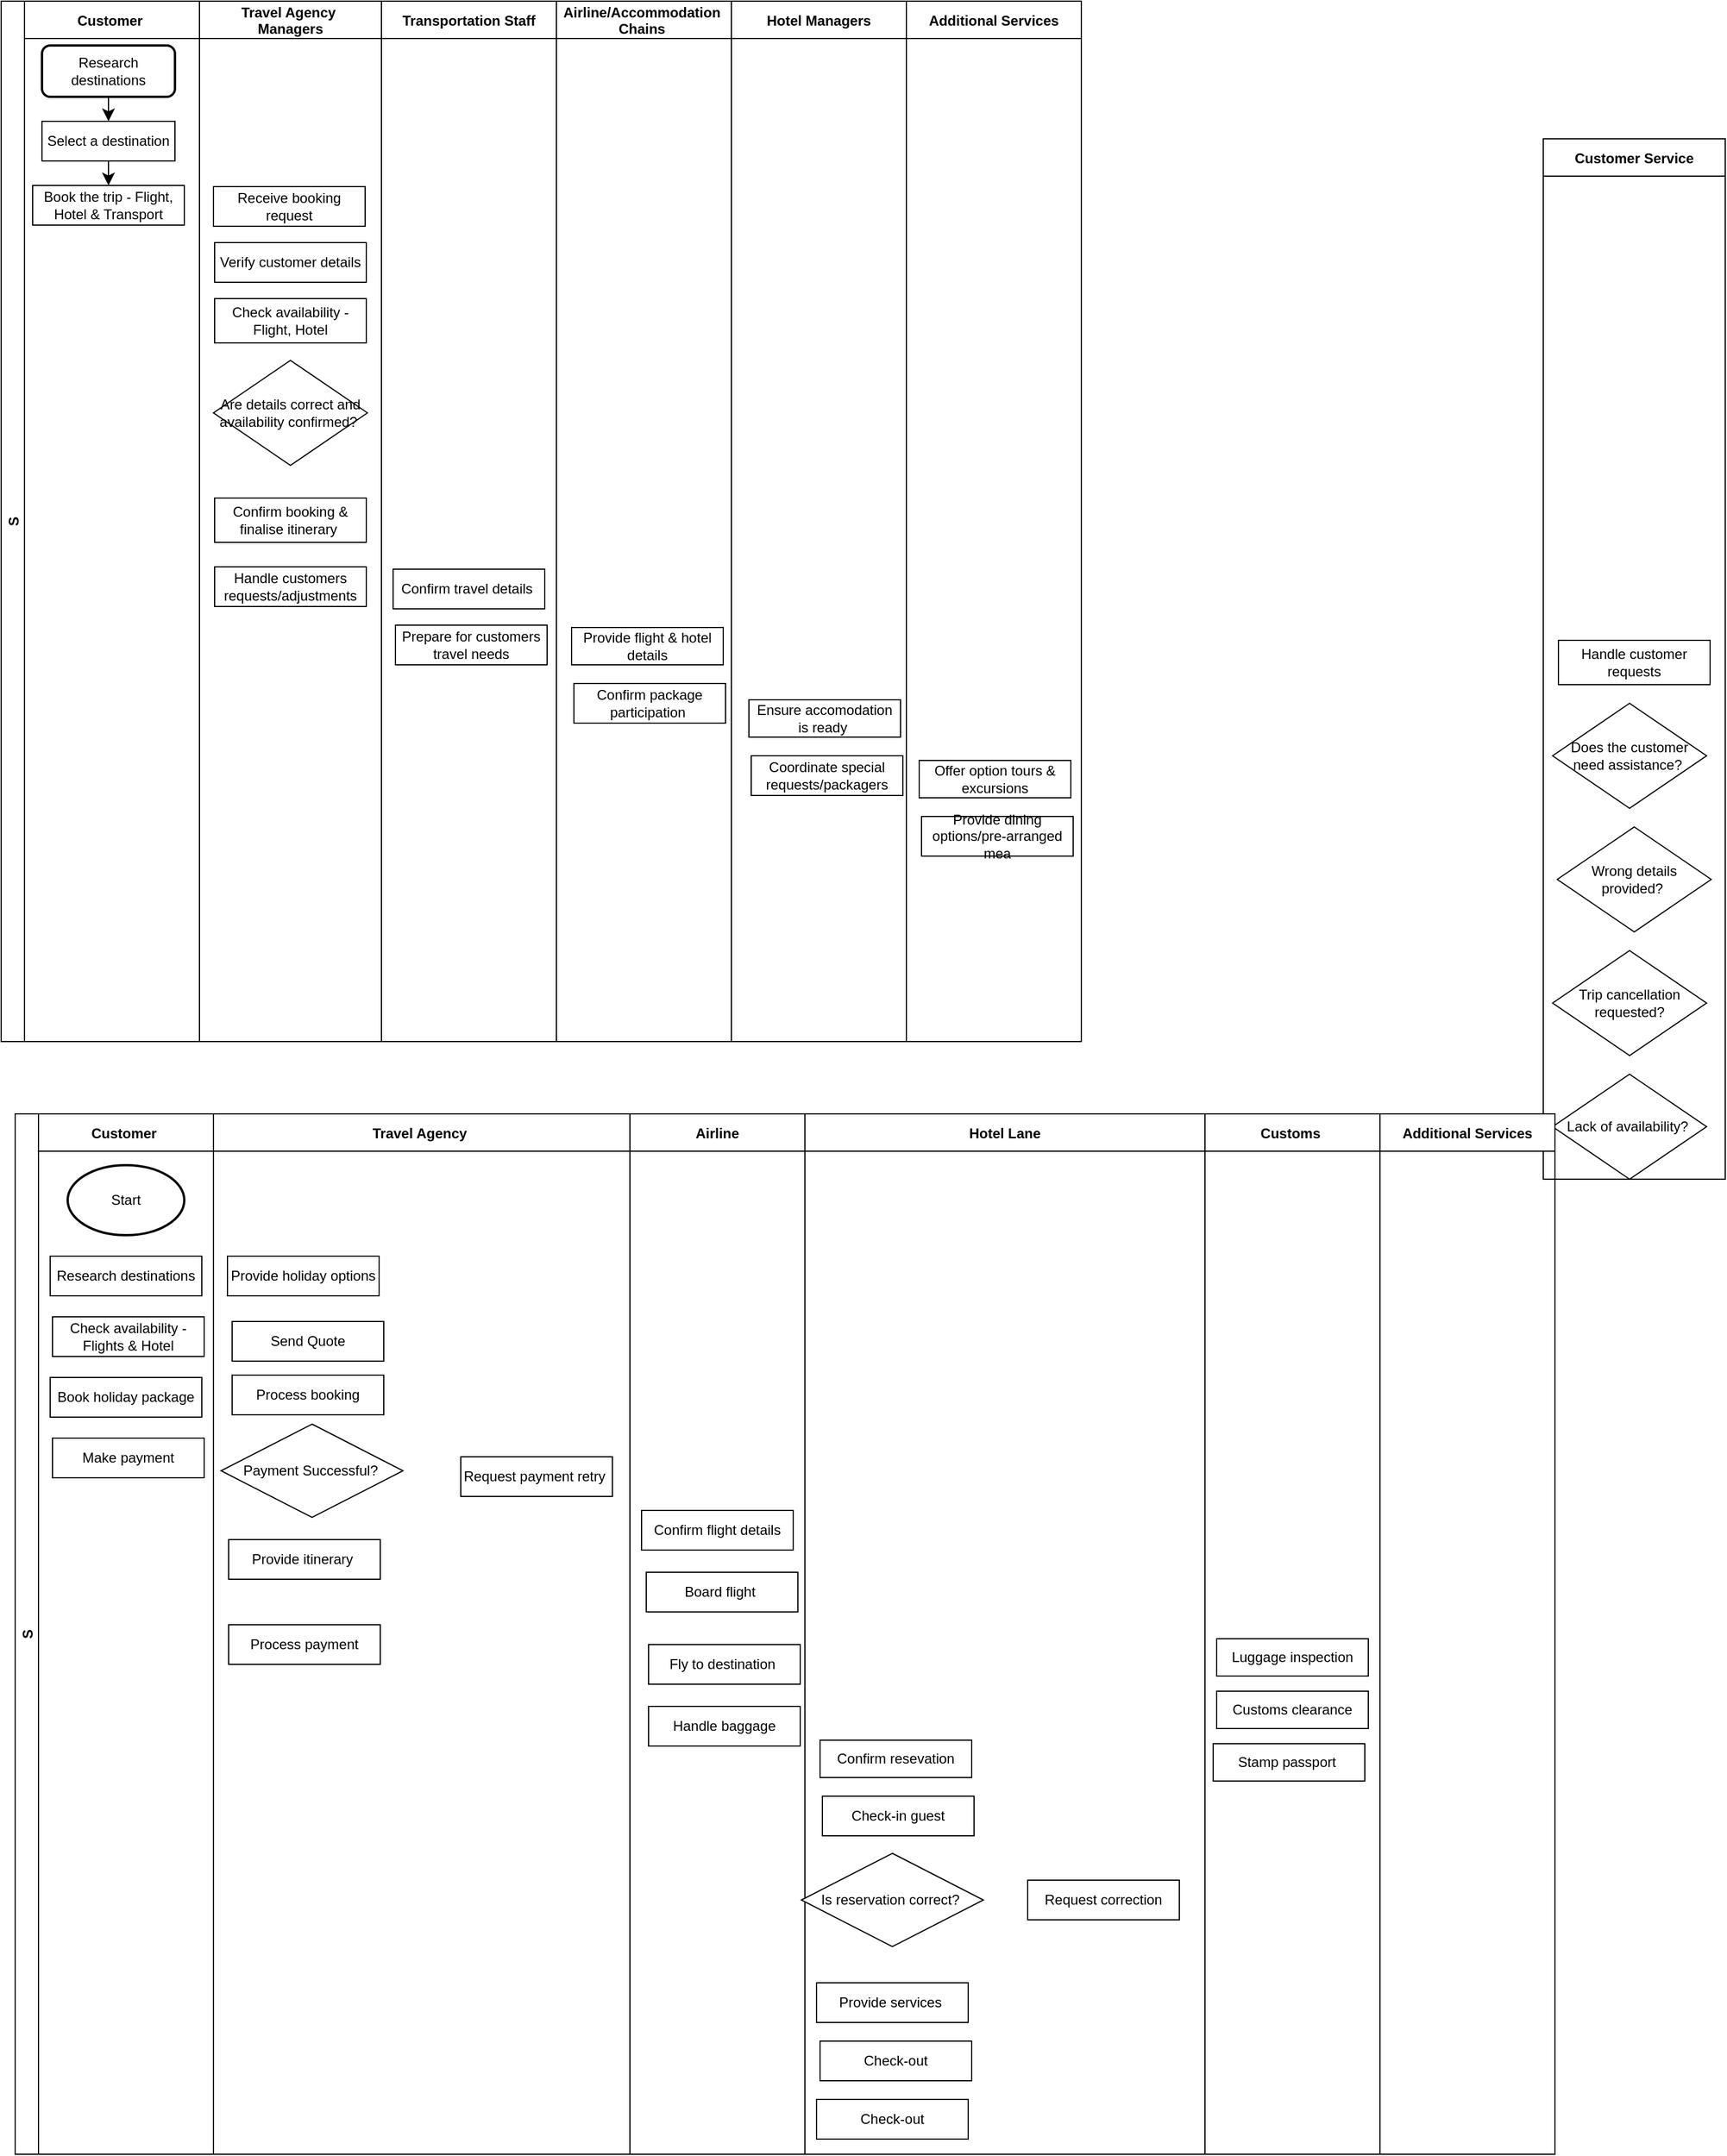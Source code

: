 <mxfile version="24.8.4">
  <diagram name="Page-1" id="JLOnOLcOAgradmC6K_oZ">
    <mxGraphModel dx="1302" dy="1910" grid="0" gridSize="10" guides="1" tooltips="1" connect="1" arrows="1" fold="1" page="0" pageScale="1" pageWidth="827" pageHeight="1169" math="0" shadow="0">
      <root>
        <mxCell id="0" />
        <mxCell id="1" parent="0" />
        <mxCell id="BxR5kWWOkdNth-eWLe1I-4" value="S" style="swimlane;childLayout=stackLayout;resizeParent=1;resizeParentMax=0;startSize=20;horizontal=0;horizontalStack=1;labelBackgroundColor=none;" vertex="1" parent="1">
          <mxGeometry x="-2" y="-502" width="926" height="892" as="geometry" />
        </mxCell>
        <mxCell id="BxR5kWWOkdNth-eWLe1I-5" value="Customer " style="swimlane;startSize=32;labelBackgroundColor=none;" vertex="1" parent="BxR5kWWOkdNth-eWLe1I-4">
          <mxGeometry x="20" width="150" height="892" as="geometry" />
        </mxCell>
        <mxCell id="BxR5kWWOkdNth-eWLe1I-33" style="edgeStyle=none;curved=1;rounded=0;orthogonalLoop=1;jettySize=auto;html=1;exitX=0.5;exitY=1;exitDx=0;exitDy=0;entryX=0.5;entryY=0;entryDx=0;entryDy=0;fontSize=12;startSize=8;endSize=8;labelBackgroundColor=none;fontColor=default;" edge="1" parent="BxR5kWWOkdNth-eWLe1I-5" source="BxR5kWWOkdNth-eWLe1I-29" target="BxR5kWWOkdNth-eWLe1I-30">
          <mxGeometry relative="1" as="geometry" />
        </mxCell>
        <mxCell id="BxR5kWWOkdNth-eWLe1I-29" value="Research destinations" style="rounded=1;whiteSpace=wrap;html=1;absoluteArcSize=1;arcSize=14;strokeWidth=2;labelBackgroundColor=none;" vertex="1" parent="BxR5kWWOkdNth-eWLe1I-5">
          <mxGeometry x="15" y="38" width="114" height="44" as="geometry" />
        </mxCell>
        <mxCell id="BxR5kWWOkdNth-eWLe1I-48" style="edgeStyle=none;curved=1;rounded=0;orthogonalLoop=1;jettySize=auto;html=1;exitX=0.5;exitY=1;exitDx=0;exitDy=0;entryX=0.5;entryY=0;entryDx=0;entryDy=0;fontSize=12;startSize=8;endSize=8;labelBackgroundColor=none;fontColor=default;" edge="1" parent="BxR5kWWOkdNth-eWLe1I-5" source="BxR5kWWOkdNth-eWLe1I-30" target="BxR5kWWOkdNth-eWLe1I-45">
          <mxGeometry relative="1" as="geometry" />
        </mxCell>
        <mxCell id="BxR5kWWOkdNth-eWLe1I-30" value="Select a destination" style="rounded=0;whiteSpace=wrap;html=1;labelBackgroundColor=none;" vertex="1" parent="BxR5kWWOkdNth-eWLe1I-5">
          <mxGeometry x="15" y="103" width="114" height="34" as="geometry" />
        </mxCell>
        <mxCell id="BxR5kWWOkdNth-eWLe1I-45" value="Book the trip - Flight, Hotel &amp;amp; Transport" style="rounded=0;whiteSpace=wrap;html=1;labelBackgroundColor=none;" vertex="1" parent="BxR5kWWOkdNth-eWLe1I-5">
          <mxGeometry x="7" y="158" width="130" height="34" as="geometry" />
        </mxCell>
        <mxCell id="BxR5kWWOkdNth-eWLe1I-6" value="Travel Agency &#xa;Managers" style="swimlane;startSize=32;labelBackgroundColor=none;" vertex="1" parent="BxR5kWWOkdNth-eWLe1I-4">
          <mxGeometry x="170" width="156" height="892" as="geometry" />
        </mxCell>
        <mxCell id="BxR5kWWOkdNth-eWLe1I-62" value="Receive booking request" style="rounded=0;whiteSpace=wrap;html=1;labelBackgroundColor=none;" vertex="1" parent="BxR5kWWOkdNth-eWLe1I-6">
          <mxGeometry x="12" y="159" width="130" height="34" as="geometry" />
        </mxCell>
        <mxCell id="BxR5kWWOkdNth-eWLe1I-66" value="Confirm booking &amp;amp; finalise itinerary&amp;nbsp;" style="rounded=0;whiteSpace=wrap;html=1;labelBackgroundColor=none;" vertex="1" parent="BxR5kWWOkdNth-eWLe1I-6">
          <mxGeometry x="13" y="426" width="130" height="38" as="geometry" />
        </mxCell>
        <mxCell id="BxR5kWWOkdNth-eWLe1I-87" value="Are details correct and availability confirmed?&amp;nbsp;" style="rhombus;whiteSpace=wrap;html=1;" vertex="1" parent="BxR5kWWOkdNth-eWLe1I-6">
          <mxGeometry x="12" y="308" width="132" height="90" as="geometry" />
        </mxCell>
        <mxCell id="BxR5kWWOkdNth-eWLe1I-133" value="Handle customers requests/adjustments" style="rounded=0;whiteSpace=wrap;html=1;labelBackgroundColor=none;" vertex="1" parent="BxR5kWWOkdNth-eWLe1I-6">
          <mxGeometry x="13" y="485" width="130" height="34" as="geometry" />
        </mxCell>
        <mxCell id="BxR5kWWOkdNth-eWLe1I-7" value="Transportation Staff" style="swimlane;startSize=32;labelBackgroundColor=none;" vertex="1" parent="BxR5kWWOkdNth-eWLe1I-4">
          <mxGeometry x="326" width="150" height="892" as="geometry" />
        </mxCell>
        <mxCell id="BxR5kWWOkdNth-eWLe1I-156" value="Confirm travel details&amp;nbsp;" style="rounded=0;whiteSpace=wrap;html=1;labelBackgroundColor=none;" vertex="1" parent="BxR5kWWOkdNth-eWLe1I-7">
          <mxGeometry x="10" y="487" width="130" height="34" as="geometry" />
        </mxCell>
        <mxCell id="BxR5kWWOkdNth-eWLe1I-157" value="Prepare for customers travel needs" style="rounded=0;whiteSpace=wrap;html=1;labelBackgroundColor=none;" vertex="1" parent="BxR5kWWOkdNth-eWLe1I-7">
          <mxGeometry x="12" y="535" width="130" height="34" as="geometry" />
        </mxCell>
        <mxCell id="BxR5kWWOkdNth-eWLe1I-9" value="Airline/Accommodation &#xa;Chains " style="swimlane;startSize=32;labelBackgroundColor=none;" vertex="1" parent="BxR5kWWOkdNth-eWLe1I-4">
          <mxGeometry x="476" width="150" height="892" as="geometry" />
        </mxCell>
        <mxCell id="BxR5kWWOkdNth-eWLe1I-178" value="Provide flight &amp;amp; hotel details" style="rounded=0;whiteSpace=wrap;html=1;labelBackgroundColor=none;" vertex="1" parent="BxR5kWWOkdNth-eWLe1I-9">
          <mxGeometry x="13" y="537" width="130" height="32" as="geometry" />
        </mxCell>
        <mxCell id="BxR5kWWOkdNth-eWLe1I-179" value="Confirm package participation&amp;nbsp;" style="rounded=0;whiteSpace=wrap;html=1;labelBackgroundColor=none;" vertex="1" parent="BxR5kWWOkdNth-eWLe1I-9">
          <mxGeometry x="15" y="585" width="130" height="34" as="geometry" />
        </mxCell>
        <mxCell id="BxR5kWWOkdNth-eWLe1I-11" value="Hotel Managers" style="swimlane;startSize=32;labelBackgroundColor=none;" vertex="1" parent="BxR5kWWOkdNth-eWLe1I-4">
          <mxGeometry x="626" width="150" height="892" as="geometry" />
        </mxCell>
        <mxCell id="BxR5kWWOkdNth-eWLe1I-176" value="Ensure accomodation is ready&amp;nbsp;" style="rounded=0;whiteSpace=wrap;html=1;labelBackgroundColor=none;" vertex="1" parent="BxR5kWWOkdNth-eWLe1I-11">
          <mxGeometry x="15" y="599" width="130" height="32" as="geometry" />
        </mxCell>
        <mxCell id="BxR5kWWOkdNth-eWLe1I-177" value="Coordinate special requests/&lt;span style=&quot;background-color: initial;&quot;&gt;packagers&lt;/span&gt;" style="rounded=0;whiteSpace=wrap;html=1;labelBackgroundColor=none;" vertex="1" parent="BxR5kWWOkdNth-eWLe1I-11">
          <mxGeometry x="17" y="647" width="130" height="34" as="geometry" />
        </mxCell>
        <mxCell id="BxR5kWWOkdNth-eWLe1I-14" value="Additional Services" style="swimlane;startSize=32;labelBackgroundColor=none;" vertex="1" parent="BxR5kWWOkdNth-eWLe1I-4">
          <mxGeometry x="776" width="150" height="892" as="geometry" />
        </mxCell>
        <mxCell id="BxR5kWWOkdNth-eWLe1I-180" value="Offer option tours &amp;amp; excursions" style="rounded=0;whiteSpace=wrap;html=1;labelBackgroundColor=none;" vertex="1" parent="BxR5kWWOkdNth-eWLe1I-14">
          <mxGeometry x="11" y="651" width="130" height="32" as="geometry" />
        </mxCell>
        <mxCell id="BxR5kWWOkdNth-eWLe1I-181" value="Provide dining options/pre-arranged mea" style="rounded=0;whiteSpace=wrap;html=1;labelBackgroundColor=none;" vertex="1" parent="BxR5kWWOkdNth-eWLe1I-14">
          <mxGeometry x="13" y="699" width="130" height="34" as="geometry" />
        </mxCell>
        <mxCell id="BxR5kWWOkdNth-eWLe1I-63" value="Check availability - Flight, Hotel" style="rounded=0;whiteSpace=wrap;html=1;labelBackgroundColor=none;" vertex="1" parent="1">
          <mxGeometry x="181" y="-247" width="130" height="38" as="geometry" />
        </mxCell>
        <mxCell id="BxR5kWWOkdNth-eWLe1I-83" value="Verify customer details" style="rounded=0;whiteSpace=wrap;html=1;labelBackgroundColor=none;" vertex="1" parent="1">
          <mxGeometry x="181" y="-295" width="130" height="34" as="geometry" />
        </mxCell>
        <mxCell id="BxR5kWWOkdNth-eWLe1I-134" value="Customer Service" style="swimlane;startSize=32;labelBackgroundColor=none;" vertex="1" parent="1">
          <mxGeometry x="1320" y="-384" width="156" height="892" as="geometry" />
        </mxCell>
        <mxCell id="BxR5kWWOkdNth-eWLe1I-135" value="" style="group" vertex="1" connectable="0" parent="BxR5kWWOkdNth-eWLe1I-134">
          <mxGeometry x="8" y="430" width="136" height="462" as="geometry" />
        </mxCell>
        <mxCell id="BxR5kWWOkdNth-eWLe1I-136" value="Does the customer need assistance?&amp;nbsp;" style="rhombus;whiteSpace=wrap;html=1;" vertex="1" parent="BxR5kWWOkdNth-eWLe1I-135">
          <mxGeometry y="54" width="132" height="90" as="geometry" />
        </mxCell>
        <mxCell id="BxR5kWWOkdNth-eWLe1I-137" value="Handle customer requests" style="rounded=0;whiteSpace=wrap;html=1;labelBackgroundColor=none;" vertex="1" parent="BxR5kWWOkdNth-eWLe1I-135">
          <mxGeometry x="5" width="130" height="38" as="geometry" />
        </mxCell>
        <mxCell id="BxR5kWWOkdNth-eWLe1I-138" value="Wrong details provided?&amp;nbsp;" style="rhombus;whiteSpace=wrap;html=1;" vertex="1" parent="BxR5kWWOkdNth-eWLe1I-135">
          <mxGeometry x="4" y="160" width="132" height="90" as="geometry" />
        </mxCell>
        <mxCell id="BxR5kWWOkdNth-eWLe1I-139" value="Trip cancellation requested?" style="rhombus;whiteSpace=wrap;html=1;" vertex="1" parent="BxR5kWWOkdNth-eWLe1I-135">
          <mxGeometry y="266" width="132" height="90" as="geometry" />
        </mxCell>
        <mxCell id="BxR5kWWOkdNth-eWLe1I-140" value="Lack of availability?&amp;nbsp;" style="rhombus;whiteSpace=wrap;html=1;" vertex="1" parent="BxR5kWWOkdNth-eWLe1I-135">
          <mxGeometry y="372" width="132" height="90" as="geometry" />
        </mxCell>
        <mxCell id="BxR5kWWOkdNth-eWLe1I-182" value="S" style="swimlane;childLayout=stackLayout;resizeParent=1;resizeParentMax=0;startSize=20;horizontal=0;horizontalStack=1;labelBackgroundColor=none;" vertex="1" parent="1">
          <mxGeometry x="10" y="452" width="1320" height="892" as="geometry" />
        </mxCell>
        <mxCell id="BxR5kWWOkdNth-eWLe1I-183" value="Customer " style="swimlane;startSize=32;labelBackgroundColor=none;" vertex="1" parent="BxR5kWWOkdNth-eWLe1I-182">
          <mxGeometry x="20" width="150" height="892" as="geometry" />
        </mxCell>
        <mxCell id="BxR5kWWOkdNth-eWLe1I-207" value="Start" style="strokeWidth=2;html=1;shape=mxgraph.flowchart.start_1;whiteSpace=wrap;" vertex="1" parent="BxR5kWWOkdNth-eWLe1I-183">
          <mxGeometry x="25" y="44" width="100" height="60" as="geometry" />
        </mxCell>
        <mxCell id="BxR5kWWOkdNth-eWLe1I-208" value="Research destinations" style="rounded=0;whiteSpace=wrap;html=1;labelBackgroundColor=none;" vertex="1" parent="BxR5kWWOkdNth-eWLe1I-183">
          <mxGeometry x="10" y="122" width="130" height="34" as="geometry" />
        </mxCell>
        <mxCell id="BxR5kWWOkdNth-eWLe1I-209" value="Check availability - Flights &amp;amp; Hotel" style="rounded=0;whiteSpace=wrap;html=1;labelBackgroundColor=none;" vertex="1" parent="BxR5kWWOkdNth-eWLe1I-183">
          <mxGeometry x="12" y="174" width="130" height="34" as="geometry" />
        </mxCell>
        <mxCell id="BxR5kWWOkdNth-eWLe1I-214" value="Book holiday package" style="rounded=0;whiteSpace=wrap;html=1;labelBackgroundColor=none;" vertex="1" parent="BxR5kWWOkdNth-eWLe1I-183">
          <mxGeometry x="10" y="226" width="130" height="34" as="geometry" />
        </mxCell>
        <mxCell id="BxR5kWWOkdNth-eWLe1I-215" value="Make payment" style="rounded=0;whiteSpace=wrap;html=1;labelBackgroundColor=none;" vertex="1" parent="BxR5kWWOkdNth-eWLe1I-183">
          <mxGeometry x="12" y="278" width="130" height="34" as="geometry" />
        </mxCell>
        <mxCell id="BxR5kWWOkdNth-eWLe1I-189" value="Travel Agency " style="swimlane;startSize=32;labelBackgroundColor=none;" vertex="1" parent="BxR5kWWOkdNth-eWLe1I-182">
          <mxGeometry x="170" width="357" height="892" as="geometry" />
        </mxCell>
        <mxCell id="BxR5kWWOkdNth-eWLe1I-190" value="Provide holiday options" style="rounded=0;whiteSpace=wrap;html=1;labelBackgroundColor=none;" vertex="1" parent="BxR5kWWOkdNth-eWLe1I-189">
          <mxGeometry x="12" y="122" width="130" height="34" as="geometry" />
        </mxCell>
        <mxCell id="BxR5kWWOkdNth-eWLe1I-216" value="Send Quote&lt;span style=&quot;color: rgba(0, 0, 0, 0); font-family: monospace; font-size: 0px; text-align: start; text-wrap: nowrap;&quot;&gt;%3CmxGraphModel%3E%3Croot%3E%3CmxCell%20id%3D%220%22%2F%3E%3CmxCell%20id%3D%221%22%20parent%3D%220%22%2F%3E%3CmxCell%20id%3D%222%22%20value%3D%22Provide%20holiday%20options%22%20style%3D%22rounded%3D0%3BwhiteSpace%3Dwrap%3Bhtml%3D1%3BlabelBackgroundColor%3Dnone%3B%22%20vertex%3D%221%22%20parent%3D%221%22%3E%3CmxGeometry%20x%3D%22192%22%20y%3D%22574%22%20width%3D%22130%22%20height%3D%2234%22%20as%3D%22geometry%22%2F%3E%3C%2FmxCell%3E%3C%2Froot%3E%3C%2FmxGraphModel%3E&lt;/span&gt;" style="rounded=0;whiteSpace=wrap;html=1;labelBackgroundColor=none;" vertex="1" parent="BxR5kWWOkdNth-eWLe1I-189">
          <mxGeometry x="16" y="178" width="130" height="34" as="geometry" />
        </mxCell>
        <mxCell id="BxR5kWWOkdNth-eWLe1I-217" value="Process booking" style="rounded=0;whiteSpace=wrap;html=1;labelBackgroundColor=none;" vertex="1" parent="BxR5kWWOkdNth-eWLe1I-189">
          <mxGeometry x="16" y="224" width="130" height="34" as="geometry" />
        </mxCell>
        <mxCell id="BxR5kWWOkdNth-eWLe1I-218" value="Provide itinerary&amp;nbsp;" style="rounded=0;whiteSpace=wrap;html=1;labelBackgroundColor=none;" vertex="1" parent="BxR5kWWOkdNth-eWLe1I-189">
          <mxGeometry x="13" y="365" width="130" height="34" as="geometry" />
        </mxCell>
        <mxCell id="BxR5kWWOkdNth-eWLe1I-219" value="Process payment" style="rounded=0;whiteSpace=wrap;html=1;labelBackgroundColor=none;" vertex="1" parent="BxR5kWWOkdNth-eWLe1I-189">
          <mxGeometry x="13" y="438" width="130" height="34" as="geometry" />
        </mxCell>
        <mxCell id="BxR5kWWOkdNth-eWLe1I-231" value="Payment Successful?&amp;nbsp;" style="rhombus;whiteSpace=wrap;html=1;" vertex="1" parent="BxR5kWWOkdNth-eWLe1I-189">
          <mxGeometry x="6.5" y="266" width="156" height="80" as="geometry" />
        </mxCell>
        <mxCell id="BxR5kWWOkdNth-eWLe1I-232" style="edgeStyle=none;curved=1;rounded=0;orthogonalLoop=1;jettySize=auto;html=1;exitX=1;exitY=0;exitDx=0;exitDy=0;fontSize=12;startSize=8;endSize=8;" edge="1" parent="BxR5kWWOkdNth-eWLe1I-189" source="BxR5kWWOkdNth-eWLe1I-231" target="BxR5kWWOkdNth-eWLe1I-231">
          <mxGeometry relative="1" as="geometry" />
        </mxCell>
        <mxCell id="BxR5kWWOkdNth-eWLe1I-239" value="Request payment retry&amp;nbsp;" style="rounded=0;whiteSpace=wrap;html=1;labelBackgroundColor=none;" vertex="1" parent="BxR5kWWOkdNth-eWLe1I-189">
          <mxGeometry x="212" y="294" width="130" height="34" as="geometry" />
        </mxCell>
        <mxCell id="BxR5kWWOkdNth-eWLe1I-194" value="Airline" style="swimlane;startSize=32;labelBackgroundColor=none;" vertex="1" parent="BxR5kWWOkdNth-eWLe1I-182">
          <mxGeometry x="527" width="150" height="892" as="geometry" />
        </mxCell>
        <mxCell id="BxR5kWWOkdNth-eWLe1I-195" value="Board flight&amp;nbsp;" style="rounded=0;whiteSpace=wrap;html=1;labelBackgroundColor=none;" vertex="1" parent="BxR5kWWOkdNth-eWLe1I-194">
          <mxGeometry x="14" y="393" width="130" height="34" as="geometry" />
        </mxCell>
        <mxCell id="BxR5kWWOkdNth-eWLe1I-196" value="Fly to destination&amp;nbsp;" style="rounded=0;whiteSpace=wrap;html=1;labelBackgroundColor=none;" vertex="1" parent="BxR5kWWOkdNth-eWLe1I-194">
          <mxGeometry x="16" y="455" width="130" height="34" as="geometry" />
        </mxCell>
        <mxCell id="BxR5kWWOkdNth-eWLe1I-220" value="Confirm flight details" style="rounded=0;whiteSpace=wrap;html=1;labelBackgroundColor=none;" vertex="1" parent="BxR5kWWOkdNth-eWLe1I-194">
          <mxGeometry x="10" y="340" width="130" height="34" as="geometry" />
        </mxCell>
        <mxCell id="BxR5kWWOkdNth-eWLe1I-222" value="Handle baggage" style="rounded=0;whiteSpace=wrap;html=1;labelBackgroundColor=none;" vertex="1" parent="BxR5kWWOkdNth-eWLe1I-194">
          <mxGeometry x="16" y="508" width="130" height="34" as="geometry" />
        </mxCell>
        <mxCell id="BxR5kWWOkdNth-eWLe1I-197" value="Hotel Lane" style="swimlane;startSize=32;labelBackgroundColor=none;" vertex="1" parent="BxR5kWWOkdNth-eWLe1I-182">
          <mxGeometry x="677" width="343" height="892" as="geometry" />
        </mxCell>
        <mxCell id="BxR5kWWOkdNth-eWLe1I-198" value="Confirm resevation" style="rounded=0;whiteSpace=wrap;html=1;labelBackgroundColor=none;" vertex="1" parent="BxR5kWWOkdNth-eWLe1I-197">
          <mxGeometry x="13" y="537" width="130" height="32" as="geometry" />
        </mxCell>
        <mxCell id="BxR5kWWOkdNth-eWLe1I-199" value="Check-in guest" style="rounded=0;whiteSpace=wrap;html=1;labelBackgroundColor=none;" vertex="1" parent="BxR5kWWOkdNth-eWLe1I-197">
          <mxGeometry x="15" y="585" width="130" height="34" as="geometry" />
        </mxCell>
        <mxCell id="BxR5kWWOkdNth-eWLe1I-223" value="Provide services&amp;nbsp;" style="rounded=0;whiteSpace=wrap;html=1;labelBackgroundColor=none;" vertex="1" parent="BxR5kWWOkdNth-eWLe1I-197">
          <mxGeometry x="10" y="745" width="130" height="34" as="geometry" />
        </mxCell>
        <mxCell id="BxR5kWWOkdNth-eWLe1I-224" value="Check-out" style="rounded=0;whiteSpace=wrap;html=1;labelBackgroundColor=none;" vertex="1" parent="BxR5kWWOkdNth-eWLe1I-197">
          <mxGeometry x="13" y="795" width="130" height="34" as="geometry" />
        </mxCell>
        <mxCell id="BxR5kWWOkdNth-eWLe1I-225" value="Check-out" style="rounded=0;whiteSpace=wrap;html=1;labelBackgroundColor=none;" vertex="1" parent="BxR5kWWOkdNth-eWLe1I-197">
          <mxGeometry x="10" y="845" width="130" height="34" as="geometry" />
        </mxCell>
        <mxCell id="BxR5kWWOkdNth-eWLe1I-238" value="Is reservation correct?&amp;nbsp;" style="rhombus;whiteSpace=wrap;html=1;" vertex="1" parent="BxR5kWWOkdNth-eWLe1I-197">
          <mxGeometry x="-3" y="634" width="156" height="80" as="geometry" />
        </mxCell>
        <mxCell id="BxR5kWWOkdNth-eWLe1I-235" value="Request correction" style="rounded=0;whiteSpace=wrap;html=1;labelBackgroundColor=none;" vertex="1" parent="BxR5kWWOkdNth-eWLe1I-197">
          <mxGeometry x="191" y="657" width="130" height="34" as="geometry" />
        </mxCell>
        <mxCell id="BxR5kWWOkdNth-eWLe1I-200" value="Customs " style="swimlane;startSize=32;labelBackgroundColor=none;" vertex="1" parent="BxR5kWWOkdNth-eWLe1I-182">
          <mxGeometry x="1020" width="150" height="892" as="geometry" />
        </mxCell>
        <mxCell id="BxR5kWWOkdNth-eWLe1I-226" value="Customs clearance" style="rounded=0;whiteSpace=wrap;html=1;labelBackgroundColor=none;" vertex="1" parent="BxR5kWWOkdNth-eWLe1I-200">
          <mxGeometry x="10" y="495" width="130" height="32" as="geometry" />
        </mxCell>
        <mxCell id="BxR5kWWOkdNth-eWLe1I-227" value="Luggage inspection" style="rounded=0;whiteSpace=wrap;html=1;labelBackgroundColor=none;" vertex="1" parent="BxR5kWWOkdNth-eWLe1I-200">
          <mxGeometry x="10" y="450" width="130" height="32" as="geometry" />
        </mxCell>
        <mxCell id="BxR5kWWOkdNth-eWLe1I-228" value="Stamp passport&amp;nbsp;" style="rounded=0;whiteSpace=wrap;html=1;labelBackgroundColor=none;" vertex="1" parent="BxR5kWWOkdNth-eWLe1I-200">
          <mxGeometry x="7" y="540" width="130" height="32" as="geometry" />
        </mxCell>
        <mxCell id="BxR5kWWOkdNth-eWLe1I-203" value="Additional Services" style="swimlane;startSize=32;labelBackgroundColor=none;" vertex="1" parent="BxR5kWWOkdNth-eWLe1I-182">
          <mxGeometry x="1170" width="150" height="892" as="geometry" />
        </mxCell>
      </root>
    </mxGraphModel>
  </diagram>
</mxfile>
